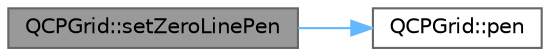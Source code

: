 digraph "QCPGrid::setZeroLinePen"
{
 // LATEX_PDF_SIZE
  bgcolor="transparent";
  edge [fontname=Helvetica,fontsize=10,labelfontname=Helvetica,labelfontsize=10];
  node [fontname=Helvetica,fontsize=10,shape=box,height=0.2,width=0.4];
  rankdir="LR";
  Node1 [label="QCPGrid::setZeroLinePen",height=0.2,width=0.4,color="gray40", fillcolor="grey60", style="filled", fontcolor="black",tooltip=" "];
  Node1 -> Node2 [color="steelblue1",style="solid"];
  Node2 [label="QCPGrid::pen",height=0.2,width=0.4,color="grey40", fillcolor="white", style="filled",URL="$class_q_c_p_grid.html#a1d68418766b3408c0b7b29ef40b04c2a",tooltip=" "];
}
